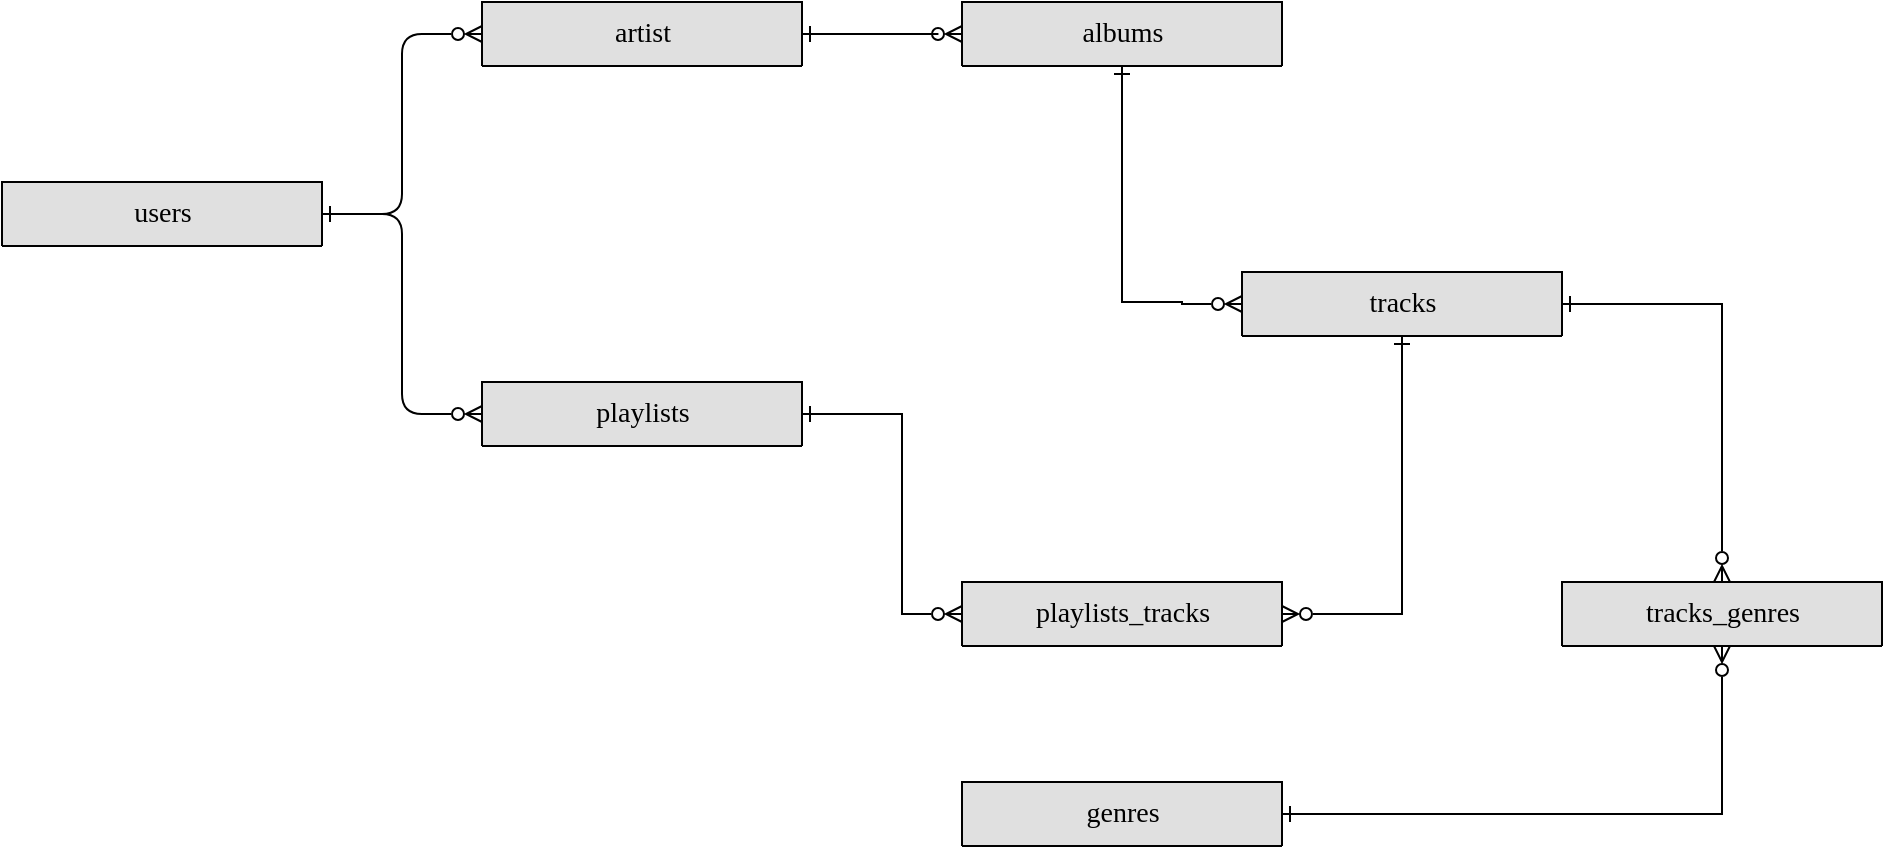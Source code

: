 <mxfile version="26.1.3">
  <diagram name="Page-1" id="e56a1550-8fbb-45ad-956c-1786394a9013">
    <mxGraphModel dx="1167" dy="737" grid="1" gridSize="10" guides="1" tooltips="1" connect="1" arrows="1" fold="1" page="1" pageScale="1" pageWidth="1100" pageHeight="850" background="none" math="0" shadow="0">
      <root>
        <mxCell id="0" />
        <mxCell id="1" parent="0" />
        <mxCell id="2e49270ec7c68f3f-80" value="users" style="swimlane;html=1;fontStyle=0;childLayout=stackLayout;horizontal=1;startSize=32;fillColor=#e0e0e0;horizontalStack=0;resizeParent=1;resizeLast=0;collapsible=1;marginBottom=0;swimlaneFillColor=#ffffff;align=center;rounded=0;shadow=0;comic=0;labelBackgroundColor=none;strokeWidth=1;fontFamily=Verdana;fontSize=14" parent="1" vertex="1">
          <mxGeometry x="30" y="380" width="160" height="32" as="geometry" />
        </mxCell>
        <mxCell id="cyBd8Ml3z5QBhJ2P979c-1" value="artist" style="swimlane;html=1;fontStyle=0;childLayout=stackLayout;horizontal=1;startSize=32;fillColor=#e0e0e0;horizontalStack=0;resizeParent=1;resizeLast=0;collapsible=1;marginBottom=0;swimlaneFillColor=#ffffff;align=center;rounded=0;shadow=0;comic=0;labelBackgroundColor=none;strokeWidth=1;fontFamily=Verdana;fontSize=14" vertex="1" parent="1">
          <mxGeometry x="270" y="290" width="160" height="32" as="geometry" />
        </mxCell>
        <mxCell id="cyBd8Ml3z5QBhJ2P979c-4" value="playlists" style="swimlane;html=1;fontStyle=0;childLayout=stackLayout;horizontal=1;startSize=32;fillColor=#e0e0e0;horizontalStack=0;resizeParent=1;resizeLast=0;collapsible=1;marginBottom=0;swimlaneFillColor=#ffffff;align=center;rounded=0;shadow=0;comic=0;labelBackgroundColor=none;strokeWidth=1;fontFamily=Verdana;fontSize=14" vertex="1" parent="1">
          <mxGeometry x="270" y="480" width="160" height="32" as="geometry" />
        </mxCell>
        <mxCell id="cyBd8Ml3z5QBhJ2P979c-5" value="" style="edgeStyle=orthogonalEdgeStyle;html=1;endArrow=ERzeroToMany;startArrow=ERone;labelBackgroundColor=none;fontFamily=Verdana;fontSize=14;entryX=0;entryY=0.5;exitX=1;exitY=0.5;exitDx=0;exitDy=0;entryDx=0;entryDy=0;endFill=0;startFill=0;" edge="1" parent="1" source="2e49270ec7c68f3f-80" target="cyBd8Ml3z5QBhJ2P979c-1">
          <mxGeometry width="100" height="100" relative="1" as="geometry">
            <mxPoint x="380" y="512" as="sourcePoint" />
            <mxPoint x="380" y="350" as="targetPoint" />
            <Array as="points">
              <mxPoint x="230" y="396" />
              <mxPoint x="230" y="306" />
            </Array>
          </mxGeometry>
        </mxCell>
        <mxCell id="cyBd8Ml3z5QBhJ2P979c-6" value="" style="edgeStyle=orthogonalEdgeStyle;html=1;endArrow=ERzeroToMany;startArrow=ERone;labelBackgroundColor=none;fontFamily=Verdana;fontSize=14;entryX=0;entryY=0.5;entryDx=0;entryDy=0;endFill=0;startFill=0;exitX=1;exitY=0.5;exitDx=0;exitDy=0;" edge="1" parent="1" source="2e49270ec7c68f3f-80" target="cyBd8Ml3z5QBhJ2P979c-4">
          <mxGeometry width="100" height="100" relative="1" as="geometry">
            <mxPoint x="190" y="400" as="sourcePoint" />
            <mxPoint x="300" y="316" as="targetPoint" />
            <Array as="points">
              <mxPoint x="230" y="396" />
              <mxPoint x="230" y="496" />
            </Array>
          </mxGeometry>
        </mxCell>
        <mxCell id="cyBd8Ml3z5QBhJ2P979c-8" value="albums" style="swimlane;html=1;fontStyle=0;childLayout=stackLayout;horizontal=1;startSize=32;fillColor=#e0e0e0;horizontalStack=0;resizeParent=1;resizeLast=0;collapsible=1;marginBottom=0;swimlaneFillColor=#ffffff;align=center;rounded=0;shadow=0;comic=0;labelBackgroundColor=none;strokeWidth=1;fontFamily=Verdana;fontSize=14" vertex="1" parent="1">
          <mxGeometry x="510" y="290" width="160" height="32" as="geometry" />
        </mxCell>
        <mxCell id="cyBd8Ml3z5QBhJ2P979c-9" value="" style="edgeStyle=orthogonalEdgeStyle;html=1;endArrow=ERzeroToMany;startArrow=ERone;labelBackgroundColor=none;fontFamily=Verdana;fontSize=14;entryX=0;entryY=0.5;exitX=1;exitY=0.5;exitDx=0;exitDy=0;entryDx=0;entryDy=0;endFill=0;startFill=0;" edge="1" parent="1" source="cyBd8Ml3z5QBhJ2P979c-1" target="cyBd8Ml3z5QBhJ2P979c-8">
          <mxGeometry width="100" height="100" relative="1" as="geometry">
            <mxPoint x="440" y="434" as="sourcePoint" />
            <mxPoint x="620" y="360" as="targetPoint" />
            <Array as="points">
              <mxPoint x="500" y="306" />
              <mxPoint x="500" y="306" />
            </Array>
          </mxGeometry>
        </mxCell>
        <mxCell id="cyBd8Ml3z5QBhJ2P979c-10" value="genres" style="swimlane;html=1;fontStyle=0;childLayout=stackLayout;horizontal=1;startSize=32;fillColor=#e0e0e0;horizontalStack=0;resizeParent=1;resizeLast=0;collapsible=1;marginBottom=0;swimlaneFillColor=#ffffff;align=center;rounded=0;shadow=0;comic=0;labelBackgroundColor=none;strokeWidth=1;fontFamily=Verdana;fontSize=14" vertex="1" parent="1">
          <mxGeometry x="510" y="680" width="160" height="32" as="geometry" />
        </mxCell>
        <mxCell id="cyBd8Ml3z5QBhJ2P979c-11" value="tracks" style="swimlane;html=1;fontStyle=0;childLayout=stackLayout;horizontal=1;startSize=32;fillColor=#e0e0e0;horizontalStack=0;resizeParent=1;resizeLast=0;collapsible=1;marginBottom=0;swimlaneFillColor=#ffffff;align=center;rounded=0;shadow=0;comic=0;labelBackgroundColor=none;strokeWidth=1;fontFamily=Verdana;fontSize=14" vertex="1" parent="1">
          <mxGeometry x="650" y="425" width="160" height="32" as="geometry" />
        </mxCell>
        <mxCell id="cyBd8Ml3z5QBhJ2P979c-14" value="playlists_tracks" style="swimlane;html=1;fontStyle=0;childLayout=stackLayout;horizontal=1;startSize=32;fillColor=#e0e0e0;horizontalStack=0;resizeParent=1;resizeLast=0;collapsible=1;marginBottom=0;swimlaneFillColor=#ffffff;align=center;rounded=0;shadow=0;comic=0;labelBackgroundColor=none;strokeWidth=1;fontFamily=Verdana;fontSize=14" vertex="1" parent="1">
          <mxGeometry x="510" y="580" width="160" height="32" as="geometry" />
        </mxCell>
        <mxCell id="cyBd8Ml3z5QBhJ2P979c-15" value="" style="edgeStyle=orthogonalEdgeStyle;html=1;endArrow=ERzeroToMany;startArrow=ERone;labelBackgroundColor=none;fontFamily=Verdana;fontSize=14;entryX=0;entryY=0.5;exitX=1;exitY=0.5;exitDx=0;exitDy=0;entryDx=0;entryDy=0;endFill=0;startFill=0;rounded=0;" edge="1" parent="1" source="cyBd8Ml3z5QBhJ2P979c-4" target="cyBd8Ml3z5QBhJ2P979c-14">
          <mxGeometry width="100" height="100" relative="1" as="geometry">
            <mxPoint x="450" y="500" as="sourcePoint" />
            <mxPoint x="540" y="500" as="targetPoint" />
            <Array as="points">
              <mxPoint x="480" y="496" />
              <mxPoint x="480" y="596" />
            </Array>
          </mxGeometry>
        </mxCell>
        <mxCell id="cyBd8Ml3z5QBhJ2P979c-16" value="" style="edgeStyle=orthogonalEdgeStyle;html=1;endArrow=ERzeroToMany;startArrow=ERone;labelBackgroundColor=none;fontFamily=Verdana;fontSize=14;entryX=1;entryY=0.5;exitX=0.5;exitY=1;exitDx=0;exitDy=0;entryDx=0;entryDy=0;endFill=0;startFill=0;rounded=0;" edge="1" parent="1" source="cyBd8Ml3z5QBhJ2P979c-11" target="cyBd8Ml3z5QBhJ2P979c-14">
          <mxGeometry width="100" height="100" relative="1" as="geometry">
            <mxPoint x="650" y="490" as="sourcePoint" />
            <mxPoint x="740" y="490" as="targetPoint" />
            <Array as="points">
              <mxPoint x="730" y="596" />
            </Array>
          </mxGeometry>
        </mxCell>
        <mxCell id="cyBd8Ml3z5QBhJ2P979c-17" value="" style="edgeStyle=orthogonalEdgeStyle;html=1;endArrow=ERzeroToMany;startArrow=ERone;labelBackgroundColor=none;fontFamily=Verdana;fontSize=14;entryX=0;entryY=0.5;exitX=0.5;exitY=1;exitDx=0;exitDy=0;entryDx=0;entryDy=0;endFill=0;startFill=0;rounded=0;" edge="1" parent="1" source="cyBd8Ml3z5QBhJ2P979c-8" target="cyBd8Ml3z5QBhJ2P979c-11">
          <mxGeometry width="100" height="100" relative="1" as="geometry">
            <mxPoint x="470" y="400" as="sourcePoint" />
            <mxPoint x="560" y="400" as="targetPoint" />
            <Array as="points">
              <mxPoint x="620" y="440" />
            </Array>
          </mxGeometry>
        </mxCell>
        <mxCell id="cyBd8Ml3z5QBhJ2P979c-18" value="tracks_genres" style="swimlane;html=1;fontStyle=0;childLayout=stackLayout;horizontal=1;startSize=32;fillColor=#e0e0e0;horizontalStack=0;resizeParent=1;resizeLast=0;collapsible=1;marginBottom=0;swimlaneFillColor=#ffffff;align=center;rounded=0;shadow=0;comic=0;labelBackgroundColor=none;strokeWidth=1;fontFamily=Verdana;fontSize=14" vertex="1" parent="1">
          <mxGeometry x="810" y="580" width="160" height="32" as="geometry" />
        </mxCell>
        <mxCell id="cyBd8Ml3z5QBhJ2P979c-19" value="" style="edgeStyle=orthogonalEdgeStyle;html=1;endArrow=ERzeroToMany;startArrow=ERone;labelBackgroundColor=none;fontFamily=Verdana;fontSize=14;entryX=0.5;entryY=0;exitX=1;exitY=0.5;exitDx=0;exitDy=0;entryDx=0;entryDy=0;endFill=0;startFill=0;rounded=0;" edge="1" parent="1" source="cyBd8Ml3z5QBhJ2P979c-11" target="cyBd8Ml3z5QBhJ2P979c-18">
          <mxGeometry width="100" height="100" relative="1" as="geometry">
            <mxPoint x="830" y="530" as="sourcePoint" />
            <mxPoint x="920" y="530" as="targetPoint" />
            <Array as="points">
              <mxPoint x="890" y="441" />
            </Array>
          </mxGeometry>
        </mxCell>
        <mxCell id="cyBd8Ml3z5QBhJ2P979c-20" value="" style="edgeStyle=orthogonalEdgeStyle;html=1;endArrow=ERzeroToMany;startArrow=ERone;labelBackgroundColor=none;fontFamily=Verdana;fontSize=14;entryX=0.5;entryY=1;exitX=1;exitY=0.5;exitDx=0;exitDy=0;entryDx=0;entryDy=0;endFill=0;startFill=0;rounded=0;" edge="1" parent="1" source="cyBd8Ml3z5QBhJ2P979c-10" target="cyBd8Ml3z5QBhJ2P979c-18">
          <mxGeometry width="100" height="100" relative="1" as="geometry">
            <mxPoint x="750" y="530" as="sourcePoint" />
            <mxPoint x="840" y="530" as="targetPoint" />
            <Array as="points">
              <mxPoint x="890" y="696" />
            </Array>
          </mxGeometry>
        </mxCell>
      </root>
    </mxGraphModel>
  </diagram>
</mxfile>
